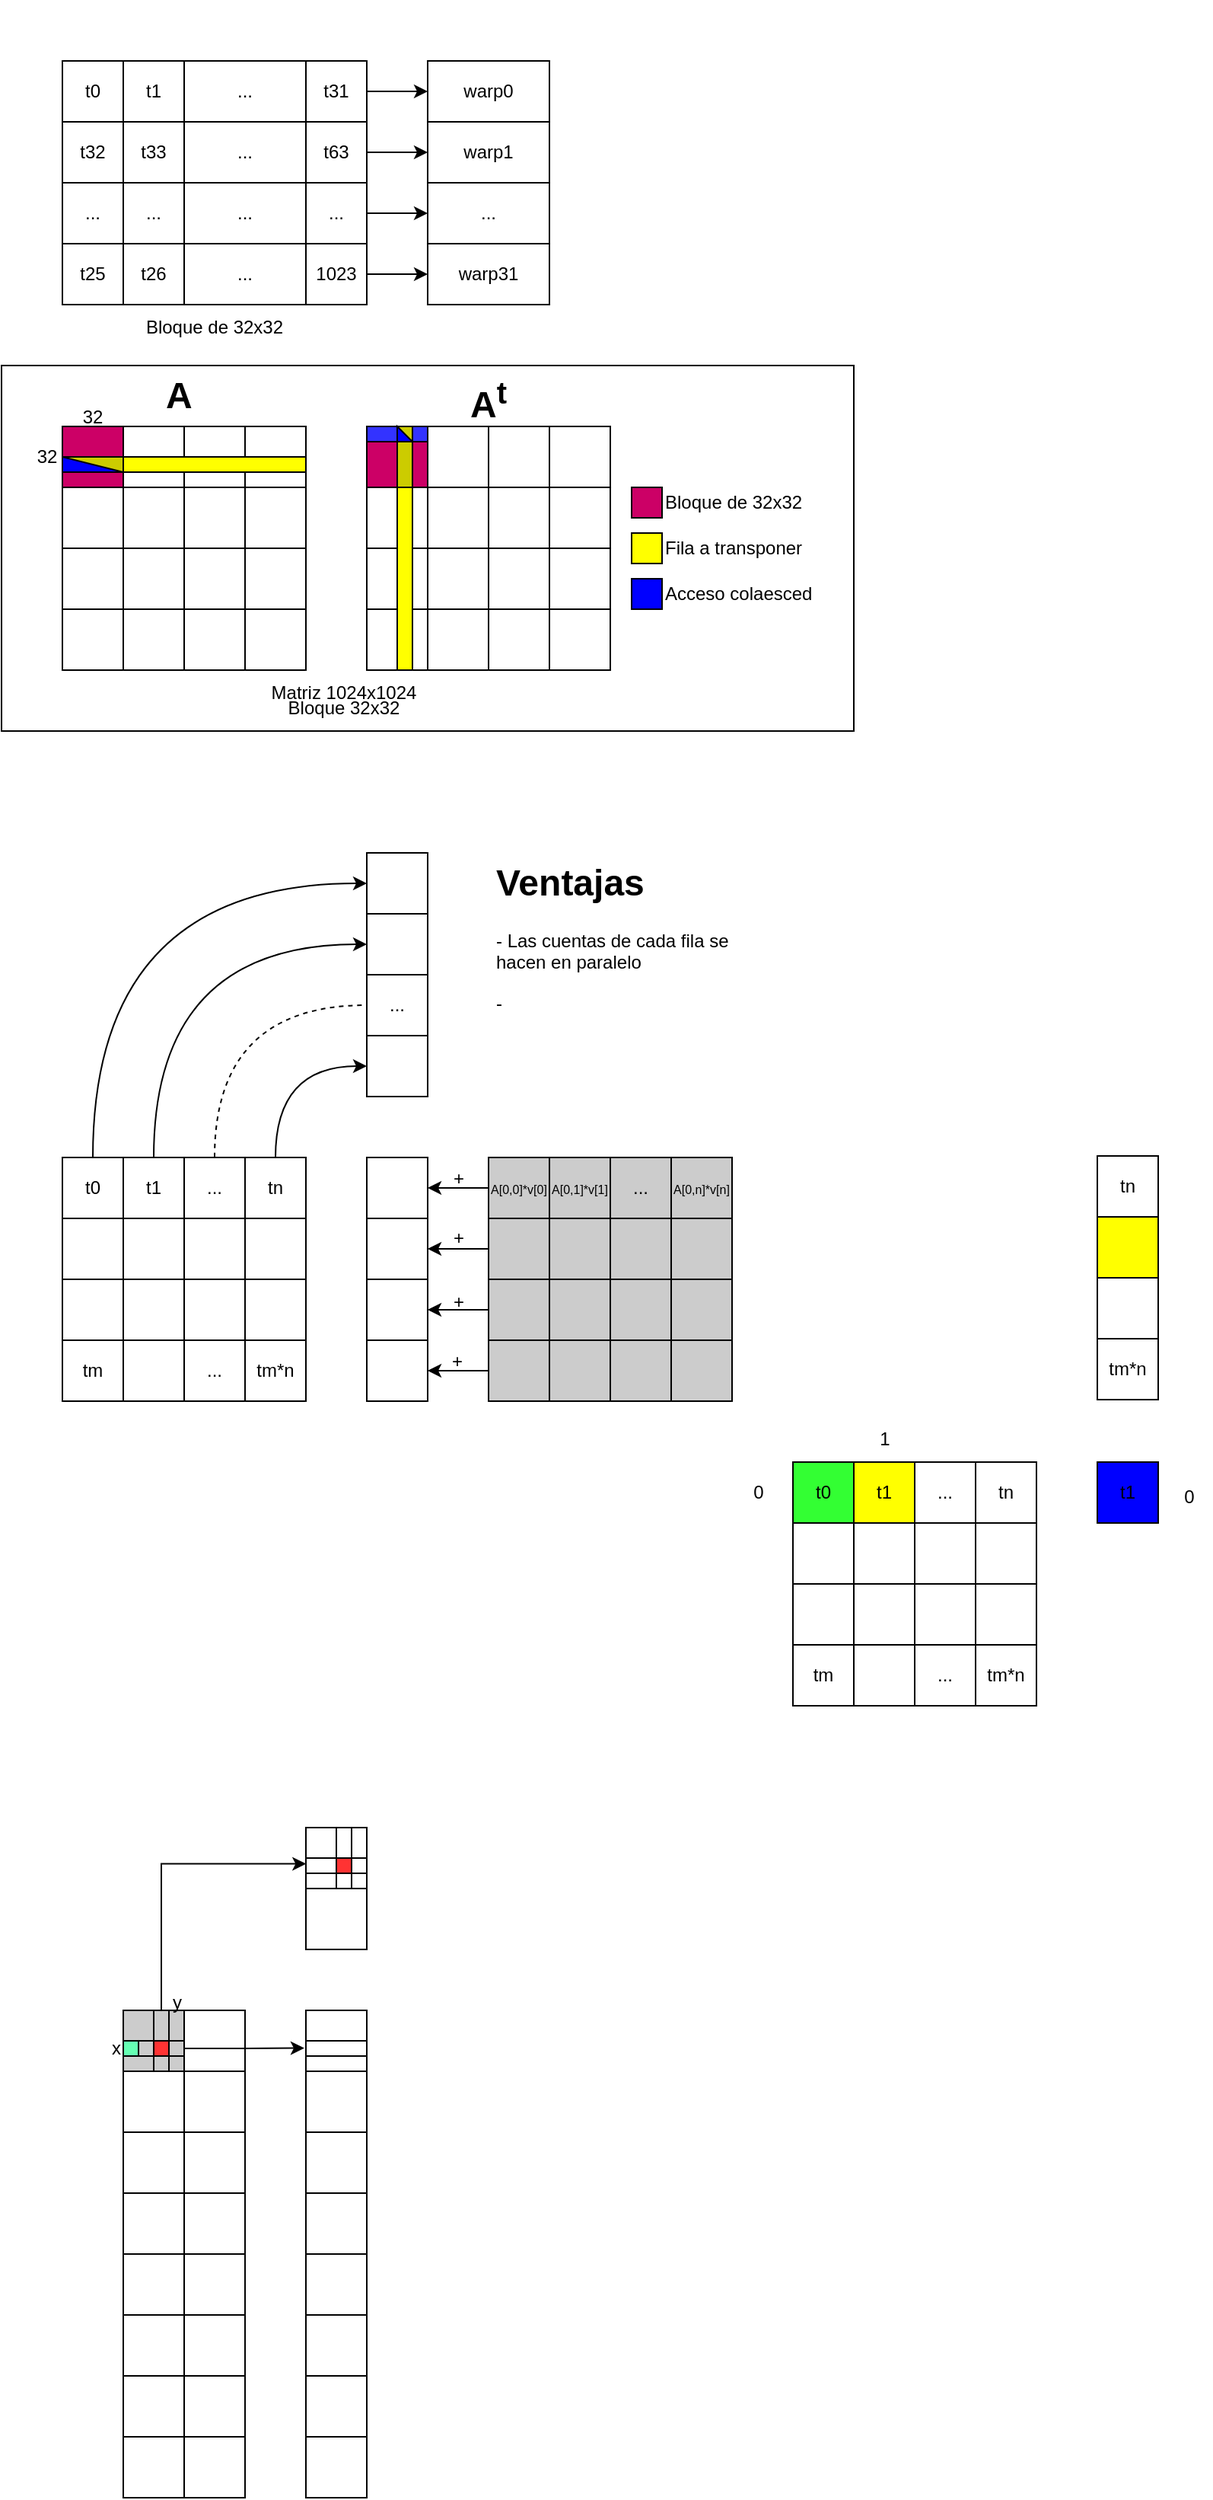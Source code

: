 <mxfile version="21.2.8" type="device">
  <diagram name="Página-1" id="JJW4flNko5rBJ3G7kDb8">
    <mxGraphModel dx="957" dy="478" grid="1" gridSize="10" guides="1" tooltips="1" connect="1" arrows="1" fold="1" page="1" pageScale="1" pageWidth="827" pageHeight="1169" math="0" shadow="0">
      <root>
        <mxCell id="0" />
        <mxCell id="1" parent="0" />
        <mxCell id="dFwAvFIaqVgtucHKRmMe-144" value="" style="rounded=0;whiteSpace=wrap;html=1;" parent="1" vertex="1">
          <mxGeometry x="200" y="1320" width="40" height="40" as="geometry" />
        </mxCell>
        <mxCell id="T49wo6OiuWtlXMbAaAw--2" value="" style="rounded=0;whiteSpace=wrap;html=1;movable=0;resizable=0;rotatable=0;deletable=0;editable=0;locked=1;connectable=0;" parent="1" vertex="1">
          <mxGeometry y="240" width="560" height="240" as="geometry" />
        </mxCell>
        <mxCell id="fcTquiM6-_Qg41RYVCex-106" value="" style="rounded=0;whiteSpace=wrap;html=1;fillColor=none;strokeColor=none;movable=0;resizable=0;rotatable=0;deletable=0;editable=0;locked=1;connectable=0;" parent="1" vertex="1">
          <mxGeometry width="400" height="240" as="geometry" />
        </mxCell>
        <mxCell id="fcTquiM6-_Qg41RYVCex-3" value="" style="rounded=0;whiteSpace=wrap;html=1;" parent="1" vertex="1">
          <mxGeometry x="240" y="280" width="160" height="160" as="geometry" />
        </mxCell>
        <mxCell id="fcTquiM6-_Qg41RYVCex-61" value="" style="rounded=0;whiteSpace=wrap;html=1;" parent="1" vertex="1">
          <mxGeometry x="280" y="280" width="40" height="40" as="geometry" />
        </mxCell>
        <mxCell id="fcTquiM6-_Qg41RYVCex-62" value="" style="rounded=0;whiteSpace=wrap;html=1;" parent="1" vertex="1">
          <mxGeometry x="320" y="280" width="40" height="40" as="geometry" />
        </mxCell>
        <mxCell id="fcTquiM6-_Qg41RYVCex-63" value="" style="rounded=0;whiteSpace=wrap;html=1;" parent="1" vertex="1">
          <mxGeometry x="360" y="280" width="40" height="40" as="geometry" />
        </mxCell>
        <mxCell id="fcTquiM6-_Qg41RYVCex-64" value="" style="rounded=0;whiteSpace=wrap;html=1;" parent="1" vertex="1">
          <mxGeometry x="240" y="320" width="40" height="40" as="geometry" />
        </mxCell>
        <mxCell id="fcTquiM6-_Qg41RYVCex-65" value="" style="rounded=0;whiteSpace=wrap;html=1;" parent="1" vertex="1">
          <mxGeometry x="280" y="320" width="40" height="40" as="geometry" />
        </mxCell>
        <mxCell id="fcTquiM6-_Qg41RYVCex-66" value="" style="rounded=0;whiteSpace=wrap;html=1;" parent="1" vertex="1">
          <mxGeometry x="320" y="320" width="40" height="40" as="geometry" />
        </mxCell>
        <mxCell id="fcTquiM6-_Qg41RYVCex-67" value="" style="rounded=0;whiteSpace=wrap;html=1;" parent="1" vertex="1">
          <mxGeometry x="360" y="320" width="40" height="40" as="geometry" />
        </mxCell>
        <mxCell id="fcTquiM6-_Qg41RYVCex-68" value="" style="rounded=0;whiteSpace=wrap;html=1;" parent="1" vertex="1">
          <mxGeometry x="240" y="360" width="40" height="40" as="geometry" />
        </mxCell>
        <mxCell id="fcTquiM6-_Qg41RYVCex-69" value="" style="rounded=0;whiteSpace=wrap;html=1;" parent="1" vertex="1">
          <mxGeometry x="280" y="360" width="40" height="40" as="geometry" />
        </mxCell>
        <mxCell id="fcTquiM6-_Qg41RYVCex-70" value="" style="rounded=0;whiteSpace=wrap;html=1;" parent="1" vertex="1">
          <mxGeometry x="320" y="360" width="40" height="40" as="geometry" />
        </mxCell>
        <mxCell id="fcTquiM6-_Qg41RYVCex-71" value="" style="rounded=0;whiteSpace=wrap;html=1;" parent="1" vertex="1">
          <mxGeometry x="360" y="360" width="40" height="40" as="geometry" />
        </mxCell>
        <mxCell id="fcTquiM6-_Qg41RYVCex-72" value="" style="rounded=0;whiteSpace=wrap;html=1;" parent="1" vertex="1">
          <mxGeometry x="240" y="400" width="40" height="40" as="geometry" />
        </mxCell>
        <mxCell id="fcTquiM6-_Qg41RYVCex-73" value="" style="rounded=0;whiteSpace=wrap;html=1;" parent="1" vertex="1">
          <mxGeometry x="280" y="400" width="40" height="40" as="geometry" />
        </mxCell>
        <mxCell id="fcTquiM6-_Qg41RYVCex-74" value="" style="rounded=0;whiteSpace=wrap;html=1;" parent="1" vertex="1">
          <mxGeometry x="320" y="400" width="40" height="40" as="geometry" />
        </mxCell>
        <mxCell id="fcTquiM6-_Qg41RYVCex-75" value="" style="rounded=0;whiteSpace=wrap;html=1;" parent="1" vertex="1">
          <mxGeometry x="360" y="400" width="40" height="40" as="geometry" />
        </mxCell>
        <mxCell id="9Zcu-EyYflB6ip1BwHwJ-1" value="" style="rounded=0;whiteSpace=wrap;html=1;" parent="1" vertex="1">
          <mxGeometry x="40" y="40" width="200" height="160" as="geometry" />
        </mxCell>
        <mxCell id="9Zcu-EyYflB6ip1BwHwJ-64" value="Bloque de 32x32" style="text;html=1;strokeColor=none;fillColor=none;align=center;verticalAlign=middle;whiteSpace=wrap;rounded=0;" parent="1" vertex="1">
          <mxGeometry x="40" y="200" width="200" height="30" as="geometry" />
        </mxCell>
        <mxCell id="fcTquiM6-_Qg41RYVCex-2" value="" style="rounded=0;whiteSpace=wrap;html=1;" parent="1" vertex="1">
          <mxGeometry x="40" y="280" width="160" height="160" as="geometry" />
        </mxCell>
        <mxCell id="fcTquiM6-_Qg41RYVCex-10" value="" style="rounded=0;whiteSpace=wrap;html=1;fillColor=#CC0066;" parent="1" vertex="1">
          <mxGeometry x="40" y="280" width="40" height="40" as="geometry" />
        </mxCell>
        <mxCell id="fcTquiM6-_Qg41RYVCex-14" value="" style="rounded=0;whiteSpace=wrap;html=1;" parent="1" vertex="1">
          <mxGeometry x="80" y="280" width="40" height="40" as="geometry" />
        </mxCell>
        <mxCell id="fcTquiM6-_Qg41RYVCex-15" value="" style="rounded=0;whiteSpace=wrap;html=1;" parent="1" vertex="1">
          <mxGeometry x="120" y="280" width="40" height="40" as="geometry" />
        </mxCell>
        <mxCell id="fcTquiM6-_Qg41RYVCex-16" value="" style="rounded=0;whiteSpace=wrap;html=1;" parent="1" vertex="1">
          <mxGeometry x="160" y="280" width="40" height="40" as="geometry" />
        </mxCell>
        <mxCell id="fcTquiM6-_Qg41RYVCex-17" value="" style="rounded=0;whiteSpace=wrap;html=1;" parent="1" vertex="1">
          <mxGeometry x="40" y="320" width="40" height="40" as="geometry" />
        </mxCell>
        <mxCell id="fcTquiM6-_Qg41RYVCex-18" value="" style="rounded=0;whiteSpace=wrap;html=1;" parent="1" vertex="1">
          <mxGeometry x="80" y="320" width="40" height="40" as="geometry" />
        </mxCell>
        <mxCell id="fcTquiM6-_Qg41RYVCex-19" value="" style="rounded=0;whiteSpace=wrap;html=1;" parent="1" vertex="1">
          <mxGeometry x="120" y="320" width="40" height="40" as="geometry" />
        </mxCell>
        <mxCell id="fcTquiM6-_Qg41RYVCex-20" value="" style="rounded=0;whiteSpace=wrap;html=1;" parent="1" vertex="1">
          <mxGeometry x="160" y="320" width="40" height="40" as="geometry" />
        </mxCell>
        <mxCell id="fcTquiM6-_Qg41RYVCex-21" value="" style="rounded=0;whiteSpace=wrap;html=1;" parent="1" vertex="1">
          <mxGeometry x="40" y="360" width="40" height="40" as="geometry" />
        </mxCell>
        <mxCell id="fcTquiM6-_Qg41RYVCex-22" value="" style="rounded=0;whiteSpace=wrap;html=1;" parent="1" vertex="1">
          <mxGeometry x="80" y="360" width="40" height="40" as="geometry" />
        </mxCell>
        <mxCell id="fcTquiM6-_Qg41RYVCex-23" value="" style="rounded=0;whiteSpace=wrap;html=1;" parent="1" vertex="1">
          <mxGeometry x="120" y="360" width="40" height="40" as="geometry" />
        </mxCell>
        <mxCell id="fcTquiM6-_Qg41RYVCex-24" value="" style="rounded=0;whiteSpace=wrap;html=1;" parent="1" vertex="1">
          <mxGeometry x="160" y="360" width="40" height="40" as="geometry" />
        </mxCell>
        <mxCell id="fcTquiM6-_Qg41RYVCex-25" value="" style="rounded=0;whiteSpace=wrap;html=1;" parent="1" vertex="1">
          <mxGeometry x="40" y="400" width="40" height="40" as="geometry" />
        </mxCell>
        <mxCell id="fcTquiM6-_Qg41RYVCex-26" value="" style="rounded=0;whiteSpace=wrap;html=1;" parent="1" vertex="1">
          <mxGeometry x="80" y="400" width="40" height="40" as="geometry" />
        </mxCell>
        <mxCell id="fcTquiM6-_Qg41RYVCex-27" value="" style="rounded=0;whiteSpace=wrap;html=1;" parent="1" vertex="1">
          <mxGeometry x="120" y="400" width="40" height="40" as="geometry" />
        </mxCell>
        <mxCell id="fcTquiM6-_Qg41RYVCex-28" value="" style="rounded=0;whiteSpace=wrap;html=1;" parent="1" vertex="1">
          <mxGeometry x="160" y="400" width="40" height="40" as="geometry" />
        </mxCell>
        <mxCell id="fcTquiM6-_Qg41RYVCex-29" value="" style="rounded=0;whiteSpace=wrap;html=1;fillColor=#FFFF00;" parent="1" vertex="1">
          <mxGeometry x="40" y="300" width="160" height="10" as="geometry" />
        </mxCell>
        <mxCell id="fcTquiM6-_Qg41RYVCex-76" value="" style="rounded=0;whiteSpace=wrap;html=1;fillColor=#CC0066;" parent="1" vertex="1">
          <mxGeometry x="240" y="280" width="40" height="40" as="geometry" />
        </mxCell>
        <mxCell id="fcTquiM6-_Qg41RYVCex-30" value="" style="rounded=0;whiteSpace=wrap;html=1;fillColor=#FFFF00;" parent="1" vertex="1">
          <mxGeometry x="260" y="280" width="10" height="160" as="geometry" />
        </mxCell>
        <mxCell id="fcTquiM6-_Qg41RYVCex-77" value="&lt;h1&gt;A&lt;/h1&gt;" style="text;html=1;strokeColor=none;fillColor=none;spacing=5;spacingTop=-20;whiteSpace=wrap;overflow=hidden;rounded=0;" parent="1" vertex="1">
          <mxGeometry x="102.5" y="240" width="35" height="40" as="geometry" />
        </mxCell>
        <mxCell id="fcTquiM6-_Qg41RYVCex-78" value="&lt;h1 style=&quot;&quot;&gt;A&lt;sup&gt;t&lt;/sup&gt;&lt;/h1&gt;" style="text;html=1;strokeColor=none;fillColor=none;spacing=5;spacingTop=-20;whiteSpace=wrap;overflow=hidden;rounded=0;align=left;" parent="1" vertex="1">
          <mxGeometry x="302.5" y="240" width="35" height="40" as="geometry" />
        </mxCell>
        <mxCell id="fcTquiM6-_Qg41RYVCex-84" value="" style="rounded=0;whiteSpace=wrap;html=1;fillColor=#CCCC00;shadow=0;" parent="1" vertex="1">
          <mxGeometry x="40" y="300" width="40" height="10" as="geometry" />
        </mxCell>
        <mxCell id="fcTquiM6-_Qg41RYVCex-87" value="Bloque 32x32" style="text;html=1;strokeColor=none;fillColor=none;align=center;verticalAlign=middle;whiteSpace=wrap;rounded=0;" parent="1" vertex="1">
          <mxGeometry x="170" y="460" width="110" height="10" as="geometry" />
        </mxCell>
        <mxCell id="fcTquiM6-_Qg41RYVCex-88" value="Matriz 1024x1024" style="text;html=1;strokeColor=none;fillColor=none;align=center;verticalAlign=middle;whiteSpace=wrap;rounded=0;" parent="1" vertex="1">
          <mxGeometry x="170" y="450" width="110" height="10" as="geometry" />
        </mxCell>
        <mxCell id="fcTquiM6-_Qg41RYVCex-97" value="" style="group" parent="1" vertex="1" connectable="0">
          <mxGeometry x="40" y="40" width="360" height="160" as="geometry" />
        </mxCell>
        <mxCell id="9Zcu-EyYflB6ip1BwHwJ-2" value="t0" style="rounded=0;whiteSpace=wrap;html=1;" parent="fcTquiM6-_Qg41RYVCex-97" vertex="1">
          <mxGeometry width="40" height="40" as="geometry" />
        </mxCell>
        <mxCell id="9Zcu-EyYflB6ip1BwHwJ-3" value="t1" style="rounded=0;whiteSpace=wrap;html=1;" parent="fcTquiM6-_Qg41RYVCex-97" vertex="1">
          <mxGeometry x="40" width="40" height="40" as="geometry" />
        </mxCell>
        <mxCell id="9Zcu-EyYflB6ip1BwHwJ-9" value="t31" style="rounded=0;whiteSpace=wrap;html=1;" parent="fcTquiM6-_Qg41RYVCex-97" vertex="1">
          <mxGeometry x="160" width="40" height="40" as="geometry" />
        </mxCell>
        <mxCell id="9Zcu-EyYflB6ip1BwHwJ-10" value="t32" style="rounded=0;whiteSpace=wrap;html=1;" parent="fcTquiM6-_Qg41RYVCex-97" vertex="1">
          <mxGeometry y="40" width="40" height="40" as="geometry" />
        </mxCell>
        <mxCell id="9Zcu-EyYflB6ip1BwHwJ-11" value="t33" style="rounded=0;whiteSpace=wrap;html=1;" parent="fcTquiM6-_Qg41RYVCex-97" vertex="1">
          <mxGeometry x="40" y="40" width="40" height="40" as="geometry" />
        </mxCell>
        <mxCell id="9Zcu-EyYflB6ip1BwHwJ-17" value="t63" style="rounded=0;whiteSpace=wrap;html=1;" parent="fcTquiM6-_Qg41RYVCex-97" vertex="1">
          <mxGeometry x="160" y="40" width="40" height="40" as="geometry" />
        </mxCell>
        <mxCell id="9Zcu-EyYflB6ip1BwHwJ-18" value="..." style="rounded=0;whiteSpace=wrap;html=1;" parent="fcTquiM6-_Qg41RYVCex-97" vertex="1">
          <mxGeometry y="80" width="40" height="40" as="geometry" />
        </mxCell>
        <mxCell id="9Zcu-EyYflB6ip1BwHwJ-19" value="..." style="rounded=0;whiteSpace=wrap;html=1;" parent="fcTquiM6-_Qg41RYVCex-97" vertex="1">
          <mxGeometry x="40" y="80" width="40" height="40" as="geometry" />
        </mxCell>
        <mxCell id="9Zcu-EyYflB6ip1BwHwJ-25" value="..." style="rounded=0;whiteSpace=wrap;html=1;" parent="fcTquiM6-_Qg41RYVCex-97" vertex="1">
          <mxGeometry x="160" y="80" width="40" height="40" as="geometry" />
        </mxCell>
        <mxCell id="9Zcu-EyYflB6ip1BwHwJ-26" value="t25" style="rounded=0;whiteSpace=wrap;html=1;" parent="fcTquiM6-_Qg41RYVCex-97" vertex="1">
          <mxGeometry y="120" width="40" height="40" as="geometry" />
        </mxCell>
        <mxCell id="9Zcu-EyYflB6ip1BwHwJ-27" value="t26" style="rounded=0;whiteSpace=wrap;html=1;" parent="fcTquiM6-_Qg41RYVCex-97" vertex="1">
          <mxGeometry x="40" y="120" width="40" height="40" as="geometry" />
        </mxCell>
        <mxCell id="9Zcu-EyYflB6ip1BwHwJ-33" value="1023" style="rounded=0;whiteSpace=wrap;html=1;" parent="fcTquiM6-_Qg41RYVCex-97" vertex="1">
          <mxGeometry x="160" y="120" width="40" height="40" as="geometry" />
        </mxCell>
        <mxCell id="fcTquiM6-_Qg41RYVCex-104" value="" style="group" parent="fcTquiM6-_Qg41RYVCex-97" vertex="1" connectable="0">
          <mxGeometry x="80" width="80" height="160" as="geometry" />
        </mxCell>
        <mxCell id="9Zcu-EyYflB6ip1BwHwJ-39" value="..." style="rounded=0;whiteSpace=wrap;html=1;" parent="fcTquiM6-_Qg41RYVCex-104" vertex="1">
          <mxGeometry width="80.0" height="40" as="geometry" />
        </mxCell>
        <mxCell id="9Zcu-EyYflB6ip1BwHwJ-60" value="..." style="rounded=0;whiteSpace=wrap;html=1;" parent="fcTquiM6-_Qg41RYVCex-104" vertex="1">
          <mxGeometry y="40" width="80.0" height="40" as="geometry" />
        </mxCell>
        <mxCell id="9Zcu-EyYflB6ip1BwHwJ-61" value="..." style="rounded=0;whiteSpace=wrap;html=1;" parent="fcTquiM6-_Qg41RYVCex-104" vertex="1">
          <mxGeometry y="80" width="80.0" height="40" as="geometry" />
        </mxCell>
        <mxCell id="9Zcu-EyYflB6ip1BwHwJ-62" value="..." style="rounded=0;whiteSpace=wrap;html=1;" parent="fcTquiM6-_Qg41RYVCex-104" vertex="1">
          <mxGeometry y="120" width="80.0" height="40" as="geometry" />
        </mxCell>
        <mxCell id="fcTquiM6-_Qg41RYVCex-99" style="edgeStyle=orthogonalEdgeStyle;rounded=0;orthogonalLoop=1;jettySize=auto;html=1;entryX=0;entryY=0.5;entryDx=0;entryDy=0;" parent="fcTquiM6-_Qg41RYVCex-97" source="9Zcu-EyYflB6ip1BwHwJ-9" target="9Zcu-EyYflB6ip1BwHwJ-46" edge="1">
          <mxGeometry relative="1" as="geometry" />
        </mxCell>
        <mxCell id="fcTquiM6-_Qg41RYVCex-100" style="edgeStyle=orthogonalEdgeStyle;rounded=0;orthogonalLoop=1;jettySize=auto;html=1;entryX=0;entryY=0.5;entryDx=0;entryDy=0;" parent="fcTquiM6-_Qg41RYVCex-97" source="9Zcu-EyYflB6ip1BwHwJ-17" target="9Zcu-EyYflB6ip1BwHwJ-50" edge="1">
          <mxGeometry relative="1" as="geometry" />
        </mxCell>
        <mxCell id="fcTquiM6-_Qg41RYVCex-101" style="edgeStyle=orthogonalEdgeStyle;rounded=0;orthogonalLoop=1;jettySize=auto;html=1;entryX=0;entryY=0.5;entryDx=0;entryDy=0;" parent="fcTquiM6-_Qg41RYVCex-97" source="9Zcu-EyYflB6ip1BwHwJ-25" target="9Zcu-EyYflB6ip1BwHwJ-53" edge="1">
          <mxGeometry relative="1" as="geometry" />
        </mxCell>
        <mxCell id="fcTquiM6-_Qg41RYVCex-102" style="edgeStyle=orthogonalEdgeStyle;rounded=0;orthogonalLoop=1;jettySize=auto;html=1;entryX=0;entryY=0.5;entryDx=0;entryDy=0;" parent="fcTquiM6-_Qg41RYVCex-97" source="9Zcu-EyYflB6ip1BwHwJ-33" target="9Zcu-EyYflB6ip1BwHwJ-56" edge="1">
          <mxGeometry relative="1" as="geometry" />
        </mxCell>
        <mxCell id="fcTquiM6-_Qg41RYVCex-105" value="" style="group" parent="fcTquiM6-_Qg41RYVCex-97" vertex="1" connectable="0">
          <mxGeometry x="240" width="80" height="160" as="geometry" />
        </mxCell>
        <mxCell id="9Zcu-EyYflB6ip1BwHwJ-46" value="warp0" style="rounded=0;whiteSpace=wrap;html=1;" parent="fcTquiM6-_Qg41RYVCex-105" vertex="1">
          <mxGeometry width="80" height="40" as="geometry" />
        </mxCell>
        <mxCell id="9Zcu-EyYflB6ip1BwHwJ-50" value="warp1" style="rounded=0;whiteSpace=wrap;html=1;" parent="fcTquiM6-_Qg41RYVCex-105" vertex="1">
          <mxGeometry y="40" width="80" height="40" as="geometry" />
        </mxCell>
        <mxCell id="9Zcu-EyYflB6ip1BwHwJ-53" value="..." style="rounded=0;whiteSpace=wrap;html=1;" parent="fcTquiM6-_Qg41RYVCex-105" vertex="1">
          <mxGeometry y="80" width="80" height="40" as="geometry" />
        </mxCell>
        <mxCell id="9Zcu-EyYflB6ip1BwHwJ-56" value="warp31" style="rounded=0;whiteSpace=wrap;html=1;" parent="fcTquiM6-_Qg41RYVCex-105" vertex="1">
          <mxGeometry y="120" width="80" height="40" as="geometry" />
        </mxCell>
        <mxCell id="Lp7sRFJspgarB-cGXBGL-39" value="" style="rounded=0;whiteSpace=wrap;html=1;fillColor=#3333FF;" parent="1" vertex="1">
          <mxGeometry x="240" y="280" width="40" height="10" as="geometry" />
        </mxCell>
        <mxCell id="fcTquiM6-_Qg41RYVCex-85" value="" style="rounded=0;whiteSpace=wrap;html=1;fillColor=#CCCC00;" parent="1" vertex="1">
          <mxGeometry x="260" y="280" width="10" height="40" as="geometry" />
        </mxCell>
        <mxCell id="Lp7sRFJspgarB-cGXBGL-44" value="" style="verticalLabelPosition=bottom;verticalAlign=top;html=1;shape=mxgraph.basic.orthogonal_triangle;fillColor=#0000FF;" parent="1" vertex="1">
          <mxGeometry x="40" y="300" width="40" height="10" as="geometry" />
        </mxCell>
        <mxCell id="Lp7sRFJspgarB-cGXBGL-45" value="" style="verticalLabelPosition=bottom;verticalAlign=top;html=1;shape=mxgraph.basic.orthogonal_triangle;fillColor=#0000FF;" parent="1" vertex="1">
          <mxGeometry x="260" y="280" width="10" height="10" as="geometry" />
        </mxCell>
        <mxCell id="Lp7sRFJspgarB-cGXBGL-49" value="" style="rounded=0;whiteSpace=wrap;html=1;fillColor=#CC0066;" parent="1" vertex="1">
          <mxGeometry x="414" y="320" width="20" height="20" as="geometry" />
        </mxCell>
        <mxCell id="Lp7sRFJspgarB-cGXBGL-50" value="" style="rounded=0;whiteSpace=wrap;html=1;fillColor=#FFFF00;" parent="1" vertex="1">
          <mxGeometry x="414" y="350" width="20" height="20" as="geometry" />
        </mxCell>
        <mxCell id="Lp7sRFJspgarB-cGXBGL-51" value="" style="rounded=0;whiteSpace=wrap;html=1;fillColor=#0000FF;" parent="1" vertex="1">
          <mxGeometry x="414" y="380" width="20" height="20" as="geometry" />
        </mxCell>
        <mxCell id="Lp7sRFJspgarB-cGXBGL-52" value="Bloque de 32x32" style="text;html=1;strokeColor=none;fillColor=none;align=left;verticalAlign=middle;whiteSpace=wrap;rounded=0;" parent="1" vertex="1">
          <mxGeometry x="434" y="315" width="126" height="30" as="geometry" />
        </mxCell>
        <mxCell id="Lp7sRFJspgarB-cGXBGL-53" value="Fila a transponer" style="text;html=1;strokeColor=none;fillColor=none;align=left;verticalAlign=middle;whiteSpace=wrap;rounded=0;" parent="1" vertex="1">
          <mxGeometry x="434" y="345" width="126" height="30" as="geometry" />
        </mxCell>
        <mxCell id="Lp7sRFJspgarB-cGXBGL-54" value="Acceso colaesced" style="text;html=1;strokeColor=none;fillColor=none;align=left;verticalAlign=middle;whiteSpace=wrap;rounded=0;" parent="1" vertex="1">
          <mxGeometry x="434" y="375" width="126" height="30" as="geometry" />
        </mxCell>
        <mxCell id="Lp7sRFJspgarB-cGXBGL-55" value="" style="rounded=0;whiteSpace=wrap;html=1;" parent="1" vertex="1">
          <mxGeometry x="40" y="760" width="160" height="160" as="geometry" />
        </mxCell>
        <mxCell id="Lp7sRFJspgarB-cGXBGL-56" value="" style="rounded=0;whiteSpace=wrap;html=1;" parent="1" vertex="1">
          <mxGeometry x="240" y="560" width="40" height="160" as="geometry" />
        </mxCell>
        <mxCell id="Lp7sRFJspgarB-cGXBGL-84" style="edgeStyle=orthogonalEdgeStyle;rounded=0;orthogonalLoop=1;jettySize=auto;html=1;entryX=0;entryY=0.5;entryDx=0;entryDy=0;curved=1;exitX=0.5;exitY=0;exitDx=0;exitDy=0;" parent="1" source="Lp7sRFJspgarB-cGXBGL-58" target="Lp7sRFJspgarB-cGXBGL-74" edge="1">
          <mxGeometry relative="1" as="geometry" />
        </mxCell>
        <mxCell id="Lp7sRFJspgarB-cGXBGL-58" value="t1" style="rounded=0;whiteSpace=wrap;html=1;" parent="1" vertex="1">
          <mxGeometry x="80" y="760" width="40" height="40" as="geometry" />
        </mxCell>
        <mxCell id="Lp7sRFJspgarB-cGXBGL-83" style="edgeStyle=orthogonalEdgeStyle;rounded=0;orthogonalLoop=1;jettySize=auto;html=1;entryX=0;entryY=0.5;entryDx=0;entryDy=0;exitX=0.5;exitY=0;exitDx=0;exitDy=0;elbow=vertical;curved=1;" parent="1" source="Lp7sRFJspgarB-cGXBGL-57" target="Lp7sRFJspgarB-cGXBGL-73" edge="1">
          <mxGeometry relative="1" as="geometry" />
        </mxCell>
        <mxCell id="Lp7sRFJspgarB-cGXBGL-119" style="edgeStyle=orthogonalEdgeStyle;rounded=0;orthogonalLoop=1;jettySize=auto;html=1;entryX=0;entryY=0.5;entryDx=0;entryDy=0;exitX=0.5;exitY=0;exitDx=0;exitDy=0;curved=1;dashed=1;endArrow=none;endFill=0;" parent="1" source="Lp7sRFJspgarB-cGXBGL-59" target="Lp7sRFJspgarB-cGXBGL-75" edge="1">
          <mxGeometry relative="1" as="geometry" />
        </mxCell>
        <mxCell id="Lp7sRFJspgarB-cGXBGL-59" value="..." style="rounded=0;whiteSpace=wrap;html=1;" parent="1" vertex="1">
          <mxGeometry x="120" y="760" width="40" height="40" as="geometry" />
        </mxCell>
        <mxCell id="Lp7sRFJspgarB-cGXBGL-85" style="edgeStyle=orthogonalEdgeStyle;rounded=0;orthogonalLoop=1;jettySize=auto;html=1;entryX=0;entryY=0.5;entryDx=0;entryDy=0;exitX=0.5;exitY=0;exitDx=0;exitDy=0;curved=1;" parent="1" source="Lp7sRFJspgarB-cGXBGL-60" target="Lp7sRFJspgarB-cGXBGL-76" edge="1">
          <mxGeometry relative="1" as="geometry" />
        </mxCell>
        <mxCell id="Lp7sRFJspgarB-cGXBGL-60" value="tn" style="rounded=0;whiteSpace=wrap;html=1;" parent="1" vertex="1">
          <mxGeometry x="160" y="760" width="40" height="40" as="geometry" />
        </mxCell>
        <mxCell id="Lp7sRFJspgarB-cGXBGL-61" value="" style="rounded=0;whiteSpace=wrap;html=1;" parent="1" vertex="1">
          <mxGeometry x="40" y="800" width="40" height="40" as="geometry" />
        </mxCell>
        <mxCell id="Lp7sRFJspgarB-cGXBGL-62" value="" style="rounded=0;whiteSpace=wrap;html=1;" parent="1" vertex="1">
          <mxGeometry x="80" y="800" width="40" height="40" as="geometry" />
        </mxCell>
        <mxCell id="Lp7sRFJspgarB-cGXBGL-63" value="" style="rounded=0;whiteSpace=wrap;html=1;" parent="1" vertex="1">
          <mxGeometry x="120" y="800" width="40" height="40" as="geometry" />
        </mxCell>
        <mxCell id="Lp7sRFJspgarB-cGXBGL-64" value="" style="rounded=0;whiteSpace=wrap;html=1;" parent="1" vertex="1">
          <mxGeometry x="160" y="800" width="40" height="40" as="geometry" />
        </mxCell>
        <mxCell id="Lp7sRFJspgarB-cGXBGL-65" value="" style="rounded=0;whiteSpace=wrap;html=1;" parent="1" vertex="1">
          <mxGeometry x="40" y="840" width="40" height="40" as="geometry" />
        </mxCell>
        <mxCell id="Lp7sRFJspgarB-cGXBGL-66" value="" style="rounded=0;whiteSpace=wrap;html=1;" parent="1" vertex="1">
          <mxGeometry x="80" y="840" width="40" height="40" as="geometry" />
        </mxCell>
        <mxCell id="Lp7sRFJspgarB-cGXBGL-67" value="" style="rounded=0;whiteSpace=wrap;html=1;" parent="1" vertex="1">
          <mxGeometry x="120" y="840" width="40" height="40" as="geometry" />
        </mxCell>
        <mxCell id="Lp7sRFJspgarB-cGXBGL-68" value="" style="rounded=0;whiteSpace=wrap;html=1;" parent="1" vertex="1">
          <mxGeometry x="160" y="840" width="40" height="40" as="geometry" />
        </mxCell>
        <mxCell id="Lp7sRFJspgarB-cGXBGL-69" value="tm" style="rounded=0;whiteSpace=wrap;html=1;" parent="1" vertex="1">
          <mxGeometry x="40" y="880" width="40" height="40" as="geometry" />
        </mxCell>
        <mxCell id="Lp7sRFJspgarB-cGXBGL-70" value="" style="rounded=0;whiteSpace=wrap;html=1;" parent="1" vertex="1">
          <mxGeometry x="80" y="880" width="40" height="40" as="geometry" />
        </mxCell>
        <mxCell id="Lp7sRFJspgarB-cGXBGL-71" value="..." style="rounded=0;whiteSpace=wrap;html=1;" parent="1" vertex="1">
          <mxGeometry x="120" y="880" width="40" height="40" as="geometry" />
        </mxCell>
        <mxCell id="Lp7sRFJspgarB-cGXBGL-72" value="tm*n" style="rounded=0;whiteSpace=wrap;html=1;" parent="1" vertex="1">
          <mxGeometry x="160" y="880" width="40" height="40" as="geometry" />
        </mxCell>
        <mxCell id="Lp7sRFJspgarB-cGXBGL-73" value="" style="rounded=0;whiteSpace=wrap;html=1;" parent="1" vertex="1">
          <mxGeometry x="240" y="560" width="40" height="40" as="geometry" />
        </mxCell>
        <mxCell id="Lp7sRFJspgarB-cGXBGL-74" value="" style="rounded=0;whiteSpace=wrap;html=1;" parent="1" vertex="1">
          <mxGeometry x="240" y="600" width="40" height="40" as="geometry" />
        </mxCell>
        <mxCell id="Lp7sRFJspgarB-cGXBGL-75" value="..." style="rounded=0;whiteSpace=wrap;html=1;" parent="1" vertex="1">
          <mxGeometry x="240" y="640" width="40" height="40" as="geometry" />
        </mxCell>
        <mxCell id="Lp7sRFJspgarB-cGXBGL-76" value="" style="rounded=0;whiteSpace=wrap;html=1;" parent="1" vertex="1">
          <mxGeometry x="240" y="680" width="40" height="40" as="geometry" />
        </mxCell>
        <mxCell id="Lp7sRFJspgarB-cGXBGL-78" value="" style="rounded=0;whiteSpace=wrap;html=1;" parent="1" vertex="1">
          <mxGeometry x="240" y="760" width="40" height="160" as="geometry" />
        </mxCell>
        <mxCell id="Lp7sRFJspgarB-cGXBGL-79" value="" style="rounded=0;whiteSpace=wrap;html=1;" parent="1" vertex="1">
          <mxGeometry x="240" y="760" width="40" height="40" as="geometry" />
        </mxCell>
        <mxCell id="Lp7sRFJspgarB-cGXBGL-80" value="" style="rounded=0;whiteSpace=wrap;html=1;" parent="1" vertex="1">
          <mxGeometry x="240" y="800" width="40" height="40" as="geometry" />
        </mxCell>
        <mxCell id="Lp7sRFJspgarB-cGXBGL-81" value="" style="rounded=0;whiteSpace=wrap;html=1;" parent="1" vertex="1">
          <mxGeometry x="240" y="840" width="40" height="40" as="geometry" />
        </mxCell>
        <mxCell id="Lp7sRFJspgarB-cGXBGL-82" value="" style="rounded=0;whiteSpace=wrap;html=1;" parent="1" vertex="1">
          <mxGeometry x="240" y="880" width="40" height="40" as="geometry" />
        </mxCell>
        <mxCell id="Lp7sRFJspgarB-cGXBGL-57" value="t0" style="rounded=0;whiteSpace=wrap;html=1;" parent="1" vertex="1">
          <mxGeometry x="40" y="760" width="40" height="40" as="geometry" />
        </mxCell>
        <mxCell id="Lp7sRFJspgarB-cGXBGL-87" value="" style="rounded=0;whiteSpace=wrap;html=1;fillColor=#CCCCCC;" parent="1" vertex="1">
          <mxGeometry x="320" y="760" width="40" height="160" as="geometry" />
        </mxCell>
        <mxCell id="Lp7sRFJspgarB-cGXBGL-114" style="edgeStyle=orthogonalEdgeStyle;rounded=0;orthogonalLoop=1;jettySize=auto;html=1;entryX=1;entryY=0.5;entryDx=0;entryDy=0;" parent="1" source="Lp7sRFJspgarB-cGXBGL-88" target="Lp7sRFJspgarB-cGXBGL-79" edge="1">
          <mxGeometry relative="1" as="geometry" />
        </mxCell>
        <mxCell id="Lp7sRFJspgarB-cGXBGL-88" value="&lt;font style=&quot;font-size: 8px;&quot;&gt;A[0,0]*v[0]&lt;/font&gt;" style="rounded=0;whiteSpace=wrap;html=1;fillColor=#CCCCCC;" parent="1" vertex="1">
          <mxGeometry x="320" y="760" width="40" height="40" as="geometry" />
        </mxCell>
        <mxCell id="dFwAvFIaqVgtucHKRmMe-1" style="edgeStyle=orthogonalEdgeStyle;rounded=0;orthogonalLoop=1;jettySize=auto;html=1;entryX=1;entryY=0.5;entryDx=0;entryDy=0;" parent="1" source="Lp7sRFJspgarB-cGXBGL-89" target="Lp7sRFJspgarB-cGXBGL-80" edge="1">
          <mxGeometry relative="1" as="geometry" />
        </mxCell>
        <mxCell id="Lp7sRFJspgarB-cGXBGL-89" value="" style="rounded=0;whiteSpace=wrap;html=1;fillColor=#CCCCCC;" parent="1" vertex="1">
          <mxGeometry x="320" y="800" width="40" height="40" as="geometry" />
        </mxCell>
        <mxCell id="dFwAvFIaqVgtucHKRmMe-3" style="edgeStyle=orthogonalEdgeStyle;rounded=0;orthogonalLoop=1;jettySize=auto;html=1;entryX=1;entryY=0.5;entryDx=0;entryDy=0;" parent="1" source="Lp7sRFJspgarB-cGXBGL-90" target="Lp7sRFJspgarB-cGXBGL-81" edge="1">
          <mxGeometry relative="1" as="geometry" />
        </mxCell>
        <mxCell id="Lp7sRFJspgarB-cGXBGL-90" value="" style="rounded=0;whiteSpace=wrap;html=1;fillColor=#CCCCCC;" parent="1" vertex="1">
          <mxGeometry x="320" y="840" width="40" height="40" as="geometry" />
        </mxCell>
        <mxCell id="dFwAvFIaqVgtucHKRmMe-4" style="edgeStyle=orthogonalEdgeStyle;rounded=0;orthogonalLoop=1;jettySize=auto;html=1;entryX=1;entryY=0.5;entryDx=0;entryDy=0;" parent="1" source="Lp7sRFJspgarB-cGXBGL-91" target="Lp7sRFJspgarB-cGXBGL-82" edge="1">
          <mxGeometry relative="1" as="geometry" />
        </mxCell>
        <mxCell id="Lp7sRFJspgarB-cGXBGL-91" value="" style="rounded=0;whiteSpace=wrap;html=1;fillColor=#CCCCCC;" parent="1" vertex="1">
          <mxGeometry x="320" y="880" width="40" height="40" as="geometry" />
        </mxCell>
        <mxCell id="Lp7sRFJspgarB-cGXBGL-94" value="" style="rounded=0;whiteSpace=wrap;html=1;fillColor=#CCCCCC;" parent="1" vertex="1">
          <mxGeometry x="360" y="800" width="40" height="40" as="geometry" />
        </mxCell>
        <mxCell id="Lp7sRFJspgarB-cGXBGL-95" value="" style="rounded=0;whiteSpace=wrap;html=1;fillColor=#CCCCCC;" parent="1" vertex="1">
          <mxGeometry x="360" y="840" width="40" height="40" as="geometry" />
        </mxCell>
        <mxCell id="Lp7sRFJspgarB-cGXBGL-96" value="" style="rounded=0;whiteSpace=wrap;html=1;fillColor=#CCCCCC;" parent="1" vertex="1">
          <mxGeometry x="360" y="880" width="40" height="40" as="geometry" />
        </mxCell>
        <mxCell id="Lp7sRFJspgarB-cGXBGL-102" value="" style="rounded=0;whiteSpace=wrap;html=1;fillColor=#CCCCCC;" parent="1" vertex="1">
          <mxGeometry x="400" y="760" width="40" height="160" as="geometry" />
        </mxCell>
        <mxCell id="Lp7sRFJspgarB-cGXBGL-103" value="..." style="rounded=0;whiteSpace=wrap;html=1;fillColor=#CCCCCC;" parent="1" vertex="1">
          <mxGeometry x="400" y="760" width="40" height="40" as="geometry" />
        </mxCell>
        <mxCell id="Lp7sRFJspgarB-cGXBGL-104" value="" style="rounded=0;whiteSpace=wrap;html=1;fillColor=#CCCCCC;" parent="1" vertex="1">
          <mxGeometry x="400" y="800" width="40" height="40" as="geometry" />
        </mxCell>
        <mxCell id="Lp7sRFJspgarB-cGXBGL-105" value="" style="rounded=0;whiteSpace=wrap;html=1;fillColor=#CCCCCC;" parent="1" vertex="1">
          <mxGeometry x="400" y="840" width="40" height="40" as="geometry" />
        </mxCell>
        <mxCell id="Lp7sRFJspgarB-cGXBGL-106" value="" style="rounded=0;whiteSpace=wrap;html=1;fillColor=#CCCCCC;" parent="1" vertex="1">
          <mxGeometry x="400" y="880" width="40" height="40" as="geometry" />
        </mxCell>
        <mxCell id="Lp7sRFJspgarB-cGXBGL-109" value="" style="rounded=0;whiteSpace=wrap;html=1;fillColor=#CCCCCC;" parent="1" vertex="1">
          <mxGeometry x="440" y="800" width="40" height="40" as="geometry" />
        </mxCell>
        <mxCell id="Lp7sRFJspgarB-cGXBGL-110" value="" style="rounded=0;whiteSpace=wrap;html=1;fillColor=#CCCCCC;" parent="1" vertex="1">
          <mxGeometry x="440" y="840" width="40" height="40" as="geometry" />
        </mxCell>
        <mxCell id="Lp7sRFJspgarB-cGXBGL-111" value="" style="rounded=0;whiteSpace=wrap;html=1;fillColor=#CCCCCC;" parent="1" vertex="1">
          <mxGeometry x="440" y="880" width="40" height="40" as="geometry" />
        </mxCell>
        <mxCell id="Lp7sRFJspgarB-cGXBGL-112" value="&lt;font style=&quot;font-size: 8px;&quot;&gt;A[0,1]*v[1]&lt;/font&gt;" style="rounded=0;whiteSpace=wrap;html=1;fillColor=#CCCCCC;" parent="1" vertex="1">
          <mxGeometry x="360" y="760" width="40" height="40" as="geometry" />
        </mxCell>
        <mxCell id="Lp7sRFJspgarB-cGXBGL-113" value="&lt;font style=&quot;font-size: 8px;&quot;&gt;A[0,n]*v[n]&lt;/font&gt;" style="rounded=0;whiteSpace=wrap;html=1;fillColor=#CCCCCC;" parent="1" vertex="1">
          <mxGeometry x="440" y="760" width="40" height="40" as="geometry" />
        </mxCell>
        <mxCell id="Lp7sRFJspgarB-cGXBGL-118" value="&lt;h1&gt;Ventajas&lt;/h1&gt;&lt;p&gt;- Las cuentas de cada fila se hacen en paralelo&lt;/p&gt;&lt;p&gt;-&lt;/p&gt;" style="text;html=1;strokeColor=none;fillColor=none;spacing=5;spacingTop=-20;whiteSpace=wrap;overflow=hidden;rounded=0;" parent="1" vertex="1">
          <mxGeometry x="320" y="560" width="190" height="120" as="geometry" />
        </mxCell>
        <mxCell id="T49wo6OiuWtlXMbAaAw--4" value="32" style="text;html=1;strokeColor=none;fillColor=none;align=center;verticalAlign=middle;whiteSpace=wrap;rounded=0;" parent="1" vertex="1">
          <mxGeometry y="285" width="60" height="30" as="geometry" />
        </mxCell>
        <mxCell id="T49wo6OiuWtlXMbAaAw--5" value="32" style="text;html=1;strokeColor=none;fillColor=none;align=center;verticalAlign=middle;whiteSpace=wrap;rounded=0;" parent="1" vertex="1">
          <mxGeometry x="30" y="259" width="60" height="30" as="geometry" />
        </mxCell>
        <mxCell id="T49wo6OiuWtlXMbAaAw--6" value="" style="rounded=0;whiteSpace=wrap;html=1;movable=0;resizable=0;rotatable=0;deletable=0;editable=0;locked=1;connectable=0;" parent="1" vertex="1">
          <mxGeometry y="240" width="560" height="240" as="geometry" />
        </mxCell>
        <mxCell id="T49wo6OiuWtlXMbAaAw--7" value="" style="rounded=0;whiteSpace=wrap;html=1;" parent="1" vertex="1">
          <mxGeometry x="240" y="280" width="160" height="160" as="geometry" />
        </mxCell>
        <mxCell id="T49wo6OiuWtlXMbAaAw--8" value="" style="rounded=0;whiteSpace=wrap;html=1;" parent="1" vertex="1">
          <mxGeometry x="280" y="280" width="40" height="40" as="geometry" />
        </mxCell>
        <mxCell id="T49wo6OiuWtlXMbAaAw--9" value="" style="rounded=0;whiteSpace=wrap;html=1;" parent="1" vertex="1">
          <mxGeometry x="320" y="280" width="40" height="40" as="geometry" />
        </mxCell>
        <mxCell id="T49wo6OiuWtlXMbAaAw--10" value="" style="rounded=0;whiteSpace=wrap;html=1;" parent="1" vertex="1">
          <mxGeometry x="360" y="280" width="40" height="40" as="geometry" />
        </mxCell>
        <mxCell id="T49wo6OiuWtlXMbAaAw--11" value="" style="rounded=0;whiteSpace=wrap;html=1;" parent="1" vertex="1">
          <mxGeometry x="240" y="320" width="40" height="40" as="geometry" />
        </mxCell>
        <mxCell id="T49wo6OiuWtlXMbAaAw--12" value="" style="rounded=0;whiteSpace=wrap;html=1;" parent="1" vertex="1">
          <mxGeometry x="280" y="320" width="40" height="40" as="geometry" />
        </mxCell>
        <mxCell id="T49wo6OiuWtlXMbAaAw--13" value="" style="rounded=0;whiteSpace=wrap;html=1;" parent="1" vertex="1">
          <mxGeometry x="320" y="320" width="40" height="40" as="geometry" />
        </mxCell>
        <mxCell id="T49wo6OiuWtlXMbAaAw--14" value="" style="rounded=0;whiteSpace=wrap;html=1;" parent="1" vertex="1">
          <mxGeometry x="360" y="320" width="40" height="40" as="geometry" />
        </mxCell>
        <mxCell id="T49wo6OiuWtlXMbAaAw--15" value="" style="rounded=0;whiteSpace=wrap;html=1;" parent="1" vertex="1">
          <mxGeometry x="240" y="360" width="40" height="40" as="geometry" />
        </mxCell>
        <mxCell id="T49wo6OiuWtlXMbAaAw--16" value="" style="rounded=0;whiteSpace=wrap;html=1;" parent="1" vertex="1">
          <mxGeometry x="280" y="360" width="40" height="40" as="geometry" />
        </mxCell>
        <mxCell id="T49wo6OiuWtlXMbAaAw--17" value="" style="rounded=0;whiteSpace=wrap;html=1;" parent="1" vertex="1">
          <mxGeometry x="320" y="360" width="40" height="40" as="geometry" />
        </mxCell>
        <mxCell id="T49wo6OiuWtlXMbAaAw--18" value="" style="rounded=0;whiteSpace=wrap;html=1;" parent="1" vertex="1">
          <mxGeometry x="360" y="360" width="40" height="40" as="geometry" />
        </mxCell>
        <mxCell id="T49wo6OiuWtlXMbAaAw--19" value="" style="rounded=0;whiteSpace=wrap;html=1;" parent="1" vertex="1">
          <mxGeometry x="240" y="400" width="40" height="40" as="geometry" />
        </mxCell>
        <mxCell id="T49wo6OiuWtlXMbAaAw--20" value="" style="rounded=0;whiteSpace=wrap;html=1;" parent="1" vertex="1">
          <mxGeometry x="280" y="400" width="40" height="40" as="geometry" />
        </mxCell>
        <mxCell id="T49wo6OiuWtlXMbAaAw--21" value="" style="rounded=0;whiteSpace=wrap;html=1;" parent="1" vertex="1">
          <mxGeometry x="320" y="400" width="40" height="40" as="geometry" />
        </mxCell>
        <mxCell id="T49wo6OiuWtlXMbAaAw--22" value="" style="rounded=0;whiteSpace=wrap;html=1;" parent="1" vertex="1">
          <mxGeometry x="360" y="400" width="40" height="40" as="geometry" />
        </mxCell>
        <mxCell id="T49wo6OiuWtlXMbAaAw--23" value="" style="rounded=0;whiteSpace=wrap;html=1;" parent="1" vertex="1">
          <mxGeometry x="40" y="280" width="160" height="160" as="geometry" />
        </mxCell>
        <mxCell id="T49wo6OiuWtlXMbAaAw--24" value="" style="rounded=0;whiteSpace=wrap;html=1;fillColor=#CC0066;" parent="1" vertex="1">
          <mxGeometry x="40" y="280" width="40" height="40" as="geometry" />
        </mxCell>
        <mxCell id="T49wo6OiuWtlXMbAaAw--25" value="" style="rounded=0;whiteSpace=wrap;html=1;" parent="1" vertex="1">
          <mxGeometry x="80" y="280" width="40" height="40" as="geometry" />
        </mxCell>
        <mxCell id="T49wo6OiuWtlXMbAaAw--26" value="" style="rounded=0;whiteSpace=wrap;html=1;" parent="1" vertex="1">
          <mxGeometry x="120" y="280" width="40" height="40" as="geometry" />
        </mxCell>
        <mxCell id="T49wo6OiuWtlXMbAaAw--27" value="" style="rounded=0;whiteSpace=wrap;html=1;" parent="1" vertex="1">
          <mxGeometry x="160" y="280" width="40" height="40" as="geometry" />
        </mxCell>
        <mxCell id="T49wo6OiuWtlXMbAaAw--28" value="" style="rounded=0;whiteSpace=wrap;html=1;" parent="1" vertex="1">
          <mxGeometry x="40" y="320" width="40" height="40" as="geometry" />
        </mxCell>
        <mxCell id="T49wo6OiuWtlXMbAaAw--29" value="" style="rounded=0;whiteSpace=wrap;html=1;" parent="1" vertex="1">
          <mxGeometry x="80" y="320" width="40" height="40" as="geometry" />
        </mxCell>
        <mxCell id="T49wo6OiuWtlXMbAaAw--30" value="" style="rounded=0;whiteSpace=wrap;html=1;" parent="1" vertex="1">
          <mxGeometry x="120" y="320" width="40" height="40" as="geometry" />
        </mxCell>
        <mxCell id="T49wo6OiuWtlXMbAaAw--31" value="" style="rounded=0;whiteSpace=wrap;html=1;" parent="1" vertex="1">
          <mxGeometry x="160" y="320" width="40" height="40" as="geometry" />
        </mxCell>
        <mxCell id="T49wo6OiuWtlXMbAaAw--32" value="" style="rounded=0;whiteSpace=wrap;html=1;" parent="1" vertex="1">
          <mxGeometry x="40" y="360" width="40" height="40" as="geometry" />
        </mxCell>
        <mxCell id="T49wo6OiuWtlXMbAaAw--33" value="" style="rounded=0;whiteSpace=wrap;html=1;" parent="1" vertex="1">
          <mxGeometry x="80" y="360" width="40" height="40" as="geometry" />
        </mxCell>
        <mxCell id="T49wo6OiuWtlXMbAaAw--34" value="" style="rounded=0;whiteSpace=wrap;html=1;" parent="1" vertex="1">
          <mxGeometry x="120" y="360" width="40" height="40" as="geometry" />
        </mxCell>
        <mxCell id="T49wo6OiuWtlXMbAaAw--35" value="" style="rounded=0;whiteSpace=wrap;html=1;" parent="1" vertex="1">
          <mxGeometry x="160" y="360" width="40" height="40" as="geometry" />
        </mxCell>
        <mxCell id="T49wo6OiuWtlXMbAaAw--36" value="" style="rounded=0;whiteSpace=wrap;html=1;" parent="1" vertex="1">
          <mxGeometry x="40" y="400" width="40" height="40" as="geometry" />
        </mxCell>
        <mxCell id="T49wo6OiuWtlXMbAaAw--37" value="" style="rounded=0;whiteSpace=wrap;html=1;" parent="1" vertex="1">
          <mxGeometry x="80" y="400" width="40" height="40" as="geometry" />
        </mxCell>
        <mxCell id="T49wo6OiuWtlXMbAaAw--38" value="" style="rounded=0;whiteSpace=wrap;html=1;" parent="1" vertex="1">
          <mxGeometry x="120" y="400" width="40" height="40" as="geometry" />
        </mxCell>
        <mxCell id="T49wo6OiuWtlXMbAaAw--39" value="" style="rounded=0;whiteSpace=wrap;html=1;" parent="1" vertex="1">
          <mxGeometry x="160" y="400" width="40" height="40" as="geometry" />
        </mxCell>
        <mxCell id="T49wo6OiuWtlXMbAaAw--40" value="" style="rounded=0;whiteSpace=wrap;html=1;fillColor=#FFFF00;" parent="1" vertex="1">
          <mxGeometry x="40" y="300" width="160" height="10" as="geometry" />
        </mxCell>
        <mxCell id="T49wo6OiuWtlXMbAaAw--41" value="" style="rounded=0;whiteSpace=wrap;html=1;fillColor=#CC0066;" parent="1" vertex="1">
          <mxGeometry x="240" y="280" width="40" height="40" as="geometry" />
        </mxCell>
        <mxCell id="T49wo6OiuWtlXMbAaAw--42" value="" style="rounded=0;whiteSpace=wrap;html=1;fillColor=#FFFF00;" parent="1" vertex="1">
          <mxGeometry x="260" y="280" width="10" height="160" as="geometry" />
        </mxCell>
        <mxCell id="T49wo6OiuWtlXMbAaAw--43" value="&lt;h1&gt;A&lt;/h1&gt;" style="text;html=1;strokeColor=none;fillColor=none;spacing=5;spacingTop=-20;whiteSpace=wrap;overflow=hidden;rounded=0;" parent="1" vertex="1">
          <mxGeometry x="102.5" y="240" width="35" height="40" as="geometry" />
        </mxCell>
        <mxCell id="T49wo6OiuWtlXMbAaAw--44" value="&lt;h1 style=&quot;&quot;&gt;A&lt;sup&gt;t&lt;/sup&gt;&lt;/h1&gt;" style="text;html=1;strokeColor=none;fillColor=none;spacing=5;spacingTop=-20;whiteSpace=wrap;overflow=hidden;rounded=0;align=left;" parent="1" vertex="1">
          <mxGeometry x="302.5" y="240" width="35" height="40" as="geometry" />
        </mxCell>
        <mxCell id="T49wo6OiuWtlXMbAaAw--45" value="" style="rounded=0;whiteSpace=wrap;html=1;fillColor=#CCCC00;shadow=0;" parent="1" vertex="1">
          <mxGeometry x="40" y="300" width="40" height="10" as="geometry" />
        </mxCell>
        <mxCell id="T49wo6OiuWtlXMbAaAw--46" value="Bloque 32x32" style="text;html=1;strokeColor=none;fillColor=none;align=center;verticalAlign=middle;whiteSpace=wrap;rounded=0;" parent="1" vertex="1">
          <mxGeometry x="170" y="460" width="110" height="10" as="geometry" />
        </mxCell>
        <mxCell id="T49wo6OiuWtlXMbAaAw--47" value="Matriz 1024x1024" style="text;html=1;strokeColor=none;fillColor=none;align=center;verticalAlign=middle;whiteSpace=wrap;rounded=0;" parent="1" vertex="1">
          <mxGeometry x="170" y="450" width="110" height="10" as="geometry" />
        </mxCell>
        <mxCell id="T49wo6OiuWtlXMbAaAw--48" value="" style="rounded=0;whiteSpace=wrap;html=1;fillColor=#3333FF;" parent="1" vertex="1">
          <mxGeometry x="240" y="280" width="40" height="10" as="geometry" />
        </mxCell>
        <mxCell id="T49wo6OiuWtlXMbAaAw--49" value="" style="rounded=0;whiteSpace=wrap;html=1;fillColor=#CCCC00;" parent="1" vertex="1">
          <mxGeometry x="260" y="280" width="10" height="40" as="geometry" />
        </mxCell>
        <mxCell id="T49wo6OiuWtlXMbAaAw--50" value="" style="verticalLabelPosition=bottom;verticalAlign=top;html=1;shape=mxgraph.basic.orthogonal_triangle;fillColor=#0000FF;" parent="1" vertex="1">
          <mxGeometry x="40" y="300" width="40" height="10" as="geometry" />
        </mxCell>
        <mxCell id="T49wo6OiuWtlXMbAaAw--51" value="" style="verticalLabelPosition=bottom;verticalAlign=top;html=1;shape=mxgraph.basic.orthogonal_triangle;fillColor=#0000FF;" parent="1" vertex="1">
          <mxGeometry x="260" y="280" width="10" height="10" as="geometry" />
        </mxCell>
        <mxCell id="T49wo6OiuWtlXMbAaAw--52" value="" style="rounded=0;whiteSpace=wrap;html=1;fillColor=#CC0066;" parent="1" vertex="1">
          <mxGeometry x="414" y="320" width="20" height="20" as="geometry" />
        </mxCell>
        <mxCell id="T49wo6OiuWtlXMbAaAw--53" value="" style="rounded=0;whiteSpace=wrap;html=1;fillColor=#FFFF00;" parent="1" vertex="1">
          <mxGeometry x="414" y="350" width="20" height="20" as="geometry" />
        </mxCell>
        <mxCell id="T49wo6OiuWtlXMbAaAw--54" value="" style="rounded=0;whiteSpace=wrap;html=1;fillColor=#0000FF;" parent="1" vertex="1">
          <mxGeometry x="414" y="380" width="20" height="20" as="geometry" />
        </mxCell>
        <mxCell id="T49wo6OiuWtlXMbAaAw--55" value="Bloque de 32x32" style="text;html=1;strokeColor=none;fillColor=none;align=left;verticalAlign=middle;whiteSpace=wrap;rounded=0;" parent="1" vertex="1">
          <mxGeometry x="434" y="315" width="126" height="30" as="geometry" />
        </mxCell>
        <mxCell id="T49wo6OiuWtlXMbAaAw--56" value="Fila a transponer" style="text;html=1;strokeColor=none;fillColor=none;align=left;verticalAlign=middle;whiteSpace=wrap;rounded=0;" parent="1" vertex="1">
          <mxGeometry x="434" y="345" width="126" height="30" as="geometry" />
        </mxCell>
        <mxCell id="T49wo6OiuWtlXMbAaAw--57" value="Acceso colaesced" style="text;html=1;strokeColor=none;fillColor=none;align=left;verticalAlign=middle;whiteSpace=wrap;rounded=0;" parent="1" vertex="1">
          <mxGeometry x="434" y="375" width="126" height="30" as="geometry" />
        </mxCell>
        <mxCell id="T49wo6OiuWtlXMbAaAw--58" value="32" style="text;html=1;strokeColor=none;fillColor=none;align=center;verticalAlign=middle;whiteSpace=wrap;rounded=0;" parent="1" vertex="1">
          <mxGeometry y="285" width="60" height="30" as="geometry" />
        </mxCell>
        <mxCell id="T49wo6OiuWtlXMbAaAw--59" value="32" style="text;html=1;strokeColor=none;fillColor=none;align=center;verticalAlign=middle;whiteSpace=wrap;rounded=0;" parent="1" vertex="1">
          <mxGeometry x="30" y="259" width="60" height="30" as="geometry" />
        </mxCell>
        <mxCell id="dFwAvFIaqVgtucHKRmMe-2" value="+" style="text;html=1;align=center;verticalAlign=middle;resizable=0;points=[];autosize=1;strokeColor=none;fillColor=none;" parent="1" vertex="1">
          <mxGeometry x="285" y="798" width="30" height="30" as="geometry" />
        </mxCell>
        <mxCell id="dFwAvFIaqVgtucHKRmMe-5" value="+" style="text;html=1;align=center;verticalAlign=middle;resizable=0;points=[];autosize=1;strokeColor=none;fillColor=none;" parent="1" vertex="1">
          <mxGeometry x="285" y="840" width="30" height="30" as="geometry" />
        </mxCell>
        <mxCell id="dFwAvFIaqVgtucHKRmMe-6" value="+" style="text;html=1;align=center;verticalAlign=middle;resizable=0;points=[];autosize=1;strokeColor=none;fillColor=none;" parent="1" vertex="1">
          <mxGeometry x="284" y="879" width="30" height="30" as="geometry" />
        </mxCell>
        <mxCell id="dFwAvFIaqVgtucHKRmMe-7" value="+" style="text;html=1;align=center;verticalAlign=middle;resizable=0;points=[];autosize=1;strokeColor=none;fillColor=none;" parent="1" vertex="1">
          <mxGeometry x="285" y="759" width="30" height="30" as="geometry" />
        </mxCell>
        <mxCell id="dFwAvFIaqVgtucHKRmMe-117" value="" style="group" parent="1" vertex="1" connectable="0">
          <mxGeometry x="80" y="1320" width="160" height="320" as="geometry" />
        </mxCell>
        <mxCell id="dFwAvFIaqVgtucHKRmMe-20" value="" style="rounded=0;whiteSpace=wrap;html=1;" parent="dFwAvFIaqVgtucHKRmMe-117" vertex="1">
          <mxGeometry x="40" width="40" height="40" as="geometry" />
        </mxCell>
        <mxCell id="dFwAvFIaqVgtucHKRmMe-22" value="" style="rounded=0;whiteSpace=wrap;html=1;" parent="dFwAvFIaqVgtucHKRmMe-117" vertex="1">
          <mxGeometry y="40" width="40" height="40" as="geometry" />
        </mxCell>
        <mxCell id="dFwAvFIaqVgtucHKRmMe-23" value="" style="rounded=0;whiteSpace=wrap;html=1;" parent="dFwAvFIaqVgtucHKRmMe-117" vertex="1">
          <mxGeometry x="40" y="40" width="40" height="40" as="geometry" />
        </mxCell>
        <mxCell id="dFwAvFIaqVgtucHKRmMe-25" value="" style="rounded=0;whiteSpace=wrap;html=1;" parent="dFwAvFIaqVgtucHKRmMe-117" vertex="1">
          <mxGeometry y="80" width="40" height="40" as="geometry" />
        </mxCell>
        <mxCell id="dFwAvFIaqVgtucHKRmMe-26" value="" style="rounded=0;whiteSpace=wrap;html=1;" parent="dFwAvFIaqVgtucHKRmMe-117" vertex="1">
          <mxGeometry x="40" y="80" width="40" height="40" as="geometry" />
        </mxCell>
        <mxCell id="dFwAvFIaqVgtucHKRmMe-28" value="" style="rounded=0;whiteSpace=wrap;html=1;" parent="dFwAvFIaqVgtucHKRmMe-117" vertex="1">
          <mxGeometry y="120" width="40" height="40" as="geometry" />
        </mxCell>
        <mxCell id="dFwAvFIaqVgtucHKRmMe-29" value="" style="rounded=0;whiteSpace=wrap;html=1;" parent="dFwAvFIaqVgtucHKRmMe-117" vertex="1">
          <mxGeometry x="40" y="120" width="40" height="40" as="geometry" />
        </mxCell>
        <mxCell id="dFwAvFIaqVgtucHKRmMe-31" value="" style="rounded=0;whiteSpace=wrap;html=1;fillColor=#CCCCCC;" parent="dFwAvFIaqVgtucHKRmMe-117" vertex="1">
          <mxGeometry width="40" height="40" as="geometry" />
        </mxCell>
        <mxCell id="dFwAvFIaqVgtucHKRmMe-37" value="" style="rounded=0;whiteSpace=wrap;html=1;" parent="dFwAvFIaqVgtucHKRmMe-117" vertex="1">
          <mxGeometry x="40" y="160" width="40" height="40" as="geometry" />
        </mxCell>
        <mxCell id="dFwAvFIaqVgtucHKRmMe-39" value="" style="rounded=0;whiteSpace=wrap;html=1;" parent="dFwAvFIaqVgtucHKRmMe-117" vertex="1">
          <mxGeometry y="200" width="40" height="40" as="geometry" />
        </mxCell>
        <mxCell id="dFwAvFIaqVgtucHKRmMe-40" value="" style="rounded=0;whiteSpace=wrap;html=1;" parent="dFwAvFIaqVgtucHKRmMe-117" vertex="1">
          <mxGeometry x="40" y="200" width="40" height="40" as="geometry" />
        </mxCell>
        <mxCell id="dFwAvFIaqVgtucHKRmMe-42" value="" style="rounded=0;whiteSpace=wrap;html=1;" parent="dFwAvFIaqVgtucHKRmMe-117" vertex="1">
          <mxGeometry y="240" width="40" height="40" as="geometry" />
        </mxCell>
        <mxCell id="dFwAvFIaqVgtucHKRmMe-43" value="" style="rounded=0;whiteSpace=wrap;html=1;" parent="dFwAvFIaqVgtucHKRmMe-117" vertex="1">
          <mxGeometry x="40" y="240" width="40" height="40" as="geometry" />
        </mxCell>
        <mxCell id="dFwAvFIaqVgtucHKRmMe-45" value="" style="rounded=0;whiteSpace=wrap;html=1;" parent="dFwAvFIaqVgtucHKRmMe-117" vertex="1">
          <mxGeometry y="280" width="40" height="40" as="geometry" />
        </mxCell>
        <mxCell id="dFwAvFIaqVgtucHKRmMe-46" value="" style="rounded=0;whiteSpace=wrap;html=1;" parent="dFwAvFIaqVgtucHKRmMe-117" vertex="1">
          <mxGeometry x="40" y="280" width="40" height="40" as="geometry" />
        </mxCell>
        <mxCell id="dFwAvFIaqVgtucHKRmMe-47" value="" style="rounded=0;whiteSpace=wrap;html=1;" parent="dFwAvFIaqVgtucHKRmMe-117" vertex="1">
          <mxGeometry y="160" width="40" height="40" as="geometry" />
        </mxCell>
        <mxCell id="izeey0x7W8vqIzq2Om2H-1" value="" style="rounded=0;whiteSpace=wrap;html=1;fillColor=none;" vertex="1" parent="dFwAvFIaqVgtucHKRmMe-117">
          <mxGeometry y="20" width="40" height="10" as="geometry" />
        </mxCell>
        <mxCell id="izeey0x7W8vqIzq2Om2H-3" value="" style="rounded=0;whiteSpace=wrap;html=1;fillColor=none;" vertex="1" parent="dFwAvFIaqVgtucHKRmMe-117">
          <mxGeometry x="20" width="10" height="40" as="geometry" />
        </mxCell>
        <mxCell id="izeey0x7W8vqIzq2Om2H-5" value="" style="rounded=0;whiteSpace=wrap;html=1;fillColor=#FF3333;" vertex="1" parent="dFwAvFIaqVgtucHKRmMe-117">
          <mxGeometry x="20" y="20" width="10" height="10" as="geometry" />
        </mxCell>
        <mxCell id="izeey0x7W8vqIzq2Om2H-14" value="" style="rounded=0;whiteSpace=wrap;html=1;fillColor=#66FFB3;" vertex="1" parent="dFwAvFIaqVgtucHKRmMe-117">
          <mxGeometry y="20" width="10" height="10" as="geometry" />
        </mxCell>
        <mxCell id="dFwAvFIaqVgtucHKRmMe-118" value="" style="group" parent="1" vertex="1" connectable="0">
          <mxGeometry x="200" y="960" width="80" height="320" as="geometry" />
        </mxCell>
        <mxCell id="dFwAvFIaqVgtucHKRmMe-132" value="" style="rounded=0;whiteSpace=wrap;html=1;" parent="dFwAvFIaqVgtucHKRmMe-118" vertex="1">
          <mxGeometry y="280" width="40" height="40" as="geometry" />
        </mxCell>
        <mxCell id="dFwAvFIaqVgtucHKRmMe-138" value="" style="rounded=0;whiteSpace=wrap;html=1;" parent="dFwAvFIaqVgtucHKRmMe-118" vertex="1">
          <mxGeometry y="240" width="40" height="40" as="geometry" />
        </mxCell>
        <mxCell id="izeey0x7W8vqIzq2Om2H-9" value="" style="rounded=0;whiteSpace=wrap;html=1;fillColor=none;" vertex="1" parent="dFwAvFIaqVgtucHKRmMe-118">
          <mxGeometry y="260" width="40" height="10" as="geometry" />
        </mxCell>
        <mxCell id="izeey0x7W8vqIzq2Om2H-10" value="" style="rounded=0;whiteSpace=wrap;html=1;fillColor=none;" vertex="1" parent="dFwAvFIaqVgtucHKRmMe-118">
          <mxGeometry x="20" y="240" width="10" height="40" as="geometry" />
        </mxCell>
        <mxCell id="izeey0x7W8vqIzq2Om2H-11" value="" style="rounded=0;whiteSpace=wrap;html=1;fillColor=#FF3333;" vertex="1" parent="dFwAvFIaqVgtucHKRmMe-118">
          <mxGeometry x="20" y="260" width="10" height="10" as="geometry" />
        </mxCell>
        <mxCell id="dFwAvFIaqVgtucHKRmMe-135" value="" style="rounded=0;whiteSpace=wrap;html=1;" parent="1" vertex="1">
          <mxGeometry x="200" y="1360" width="40" height="40" as="geometry" />
        </mxCell>
        <mxCell id="dFwAvFIaqVgtucHKRmMe-136" value="" style="rounded=0;whiteSpace=wrap;html=1;" parent="1" vertex="1">
          <mxGeometry x="200" y="1400" width="40" height="40" as="geometry" />
        </mxCell>
        <mxCell id="dFwAvFIaqVgtucHKRmMe-137" value="" style="rounded=0;whiteSpace=wrap;html=1;" parent="1" vertex="1">
          <mxGeometry x="200" y="1440" width="40" height="40" as="geometry" />
        </mxCell>
        <mxCell id="dFwAvFIaqVgtucHKRmMe-139" value="" style="rounded=0;whiteSpace=wrap;html=1;" parent="1" vertex="1">
          <mxGeometry x="200" y="1520" width="40" height="40" as="geometry" />
        </mxCell>
        <mxCell id="dFwAvFIaqVgtucHKRmMe-140" value="" style="rounded=0;whiteSpace=wrap;html=1;" parent="1" vertex="1">
          <mxGeometry x="200" y="1560" width="40" height="40" as="geometry" />
        </mxCell>
        <mxCell id="dFwAvFIaqVgtucHKRmMe-141" value="" style="rounded=0;whiteSpace=wrap;html=1;" parent="1" vertex="1">
          <mxGeometry x="200" y="1600" width="40" height="40" as="geometry" />
        </mxCell>
        <mxCell id="dFwAvFIaqVgtucHKRmMe-142" value="" style="rounded=0;whiteSpace=wrap;html=1;" parent="1" vertex="1">
          <mxGeometry x="200" y="1480" width="40" height="40" as="geometry" />
        </mxCell>
        <mxCell id="izeey0x7W8vqIzq2Om2H-2" value="x" style="text;html=1;align=center;verticalAlign=middle;resizable=0;points=[];autosize=1;strokeColor=none;fillColor=none;" vertex="1" parent="1">
          <mxGeometry x="60" y="1330" width="30" height="30" as="geometry" />
        </mxCell>
        <mxCell id="izeey0x7W8vqIzq2Om2H-4" value="y" style="text;html=1;align=center;verticalAlign=middle;resizable=0;points=[];autosize=1;strokeColor=none;fillColor=none;" vertex="1" parent="1">
          <mxGeometry x="100" y="1300" width="30" height="30" as="geometry" />
        </mxCell>
        <mxCell id="izeey0x7W8vqIzq2Om2H-6" style="edgeStyle=orthogonalEdgeStyle;rounded=0;orthogonalLoop=1;jettySize=auto;html=1;entryX=0.003;entryY=0.381;entryDx=0;entryDy=0;exitX=0.5;exitY=0;exitDx=0;exitDy=0;entryPerimeter=0;" edge="1" parent="1" source="izeey0x7W8vqIzq2Om2H-3" target="izeey0x7W8vqIzq2Om2H-9">
          <mxGeometry relative="1" as="geometry" />
        </mxCell>
        <mxCell id="izeey0x7W8vqIzq2Om2H-12" style="edgeStyle=orthogonalEdgeStyle;rounded=0;orthogonalLoop=1;jettySize=auto;html=1;exitX=1;exitY=0.5;exitDx=0;exitDy=0;entryX=-0.026;entryY=0.619;entryDx=0;entryDy=0;entryPerimeter=0;" edge="1" parent="1" source="izeey0x7W8vqIzq2Om2H-1" target="dFwAvFIaqVgtucHKRmMe-144">
          <mxGeometry relative="1" as="geometry" />
        </mxCell>
        <mxCell id="izeey0x7W8vqIzq2Om2H-13" value="" style="rounded=0;whiteSpace=wrap;html=1;" vertex="1" parent="1">
          <mxGeometry x="200" y="1340" width="40" height="10" as="geometry" />
        </mxCell>
        <mxCell id="izeey0x7W8vqIzq2Om2H-15" value="" style="rounded=0;whiteSpace=wrap;html=1;" vertex="1" parent="1">
          <mxGeometry x="520" y="960" width="160" height="160" as="geometry" />
        </mxCell>
        <mxCell id="izeey0x7W8vqIzq2Om2H-16" value="t1" style="rounded=0;whiteSpace=wrap;html=1;fillColor=#FFFF00;" vertex="1" parent="1">
          <mxGeometry x="560" y="960" width="40" height="40" as="geometry" />
        </mxCell>
        <mxCell id="izeey0x7W8vqIzq2Om2H-17" value="..." style="rounded=0;whiteSpace=wrap;html=1;" vertex="1" parent="1">
          <mxGeometry x="600" y="960" width="40" height="40" as="geometry" />
        </mxCell>
        <mxCell id="izeey0x7W8vqIzq2Om2H-18" value="tn" style="rounded=0;whiteSpace=wrap;html=1;" vertex="1" parent="1">
          <mxGeometry x="640" y="960" width="40" height="40" as="geometry" />
        </mxCell>
        <mxCell id="izeey0x7W8vqIzq2Om2H-19" value="" style="rounded=0;whiteSpace=wrap;html=1;" vertex="1" parent="1">
          <mxGeometry x="520" y="1000" width="40" height="40" as="geometry" />
        </mxCell>
        <mxCell id="izeey0x7W8vqIzq2Om2H-20" value="" style="rounded=0;whiteSpace=wrap;html=1;" vertex="1" parent="1">
          <mxGeometry x="560" y="1000" width="40" height="40" as="geometry" />
        </mxCell>
        <mxCell id="izeey0x7W8vqIzq2Om2H-21" value="" style="rounded=0;whiteSpace=wrap;html=1;" vertex="1" parent="1">
          <mxGeometry x="600" y="1000" width="40" height="40" as="geometry" />
        </mxCell>
        <mxCell id="izeey0x7W8vqIzq2Om2H-22" value="" style="rounded=0;whiteSpace=wrap;html=1;" vertex="1" parent="1">
          <mxGeometry x="640" y="1000" width="40" height="40" as="geometry" />
        </mxCell>
        <mxCell id="izeey0x7W8vqIzq2Om2H-23" value="" style="rounded=0;whiteSpace=wrap;html=1;" vertex="1" parent="1">
          <mxGeometry x="520" y="1040" width="40" height="40" as="geometry" />
        </mxCell>
        <mxCell id="izeey0x7W8vqIzq2Om2H-24" value="" style="rounded=0;whiteSpace=wrap;html=1;" vertex="1" parent="1">
          <mxGeometry x="560" y="1040" width="40" height="40" as="geometry" />
        </mxCell>
        <mxCell id="izeey0x7W8vqIzq2Om2H-25" value="" style="rounded=0;whiteSpace=wrap;html=1;" vertex="1" parent="1">
          <mxGeometry x="600" y="1040" width="40" height="40" as="geometry" />
        </mxCell>
        <mxCell id="izeey0x7W8vqIzq2Om2H-26" value="" style="rounded=0;whiteSpace=wrap;html=1;" vertex="1" parent="1">
          <mxGeometry x="640" y="1040" width="40" height="40" as="geometry" />
        </mxCell>
        <mxCell id="izeey0x7W8vqIzq2Om2H-27" value="tm" style="rounded=0;whiteSpace=wrap;html=1;" vertex="1" parent="1">
          <mxGeometry x="520" y="1080" width="40" height="40" as="geometry" />
        </mxCell>
        <mxCell id="izeey0x7W8vqIzq2Om2H-28" value="" style="rounded=0;whiteSpace=wrap;html=1;" vertex="1" parent="1">
          <mxGeometry x="560" y="1080" width="40" height="40" as="geometry" />
        </mxCell>
        <mxCell id="izeey0x7W8vqIzq2Om2H-29" value="..." style="rounded=0;whiteSpace=wrap;html=1;" vertex="1" parent="1">
          <mxGeometry x="600" y="1080" width="40" height="40" as="geometry" />
        </mxCell>
        <mxCell id="izeey0x7W8vqIzq2Om2H-30" value="tm*n" style="rounded=0;whiteSpace=wrap;html=1;" vertex="1" parent="1">
          <mxGeometry x="640" y="1080" width="40" height="40" as="geometry" />
        </mxCell>
        <mxCell id="izeey0x7W8vqIzq2Om2H-31" value="t0" style="rounded=0;whiteSpace=wrap;html=1;fillColor=#33FF33;" vertex="1" parent="1">
          <mxGeometry x="520" y="960" width="40" height="40" as="geometry" />
        </mxCell>
        <mxCell id="izeey0x7W8vqIzq2Om2H-36" value="tn" style="rounded=0;whiteSpace=wrap;html=1;" vertex="1" parent="1">
          <mxGeometry x="720" y="759" width="40" height="40" as="geometry" />
        </mxCell>
        <mxCell id="izeey0x7W8vqIzq2Om2H-37" value="" style="rounded=0;whiteSpace=wrap;html=1;fillColor=#FFFF00;" vertex="1" parent="1">
          <mxGeometry x="720" y="799" width="40" height="40" as="geometry" />
        </mxCell>
        <mxCell id="izeey0x7W8vqIzq2Om2H-38" value="" style="rounded=0;whiteSpace=wrap;html=1;" vertex="1" parent="1">
          <mxGeometry x="720" y="839" width="40" height="40" as="geometry" />
        </mxCell>
        <mxCell id="izeey0x7W8vqIzq2Om2H-39" value="tm*n" style="rounded=0;whiteSpace=wrap;html=1;" vertex="1" parent="1">
          <mxGeometry x="720" y="879" width="40" height="40" as="geometry" />
        </mxCell>
        <mxCell id="izeey0x7W8vqIzq2Om2H-40" value="t1" style="rounded=0;whiteSpace=wrap;html=1;fillColor=#0000FF;" vertex="1" parent="1">
          <mxGeometry x="720" y="960" width="40" height="40" as="geometry" />
        </mxCell>
        <mxCell id="izeey0x7W8vqIzq2Om2H-41" value="0" style="text;html=1;align=center;verticalAlign=middle;resizable=0;points=[];autosize=1;strokeColor=none;fillColor=none;" vertex="1" parent="1">
          <mxGeometry x="482" y="965" width="30" height="30" as="geometry" />
        </mxCell>
        <mxCell id="izeey0x7W8vqIzq2Om2H-42" value="1" style="text;html=1;align=center;verticalAlign=middle;resizable=0;points=[];autosize=1;strokeColor=none;fillColor=none;" vertex="1" parent="1">
          <mxGeometry x="565" y="930" width="30" height="30" as="geometry" />
        </mxCell>
        <mxCell id="izeey0x7W8vqIzq2Om2H-43" value="0" style="text;html=1;align=center;verticalAlign=middle;resizable=0;points=[];autosize=1;strokeColor=none;fillColor=none;" vertex="1" parent="1">
          <mxGeometry x="765" y="968" width="30" height="30" as="geometry" />
        </mxCell>
      </root>
    </mxGraphModel>
  </diagram>
</mxfile>
